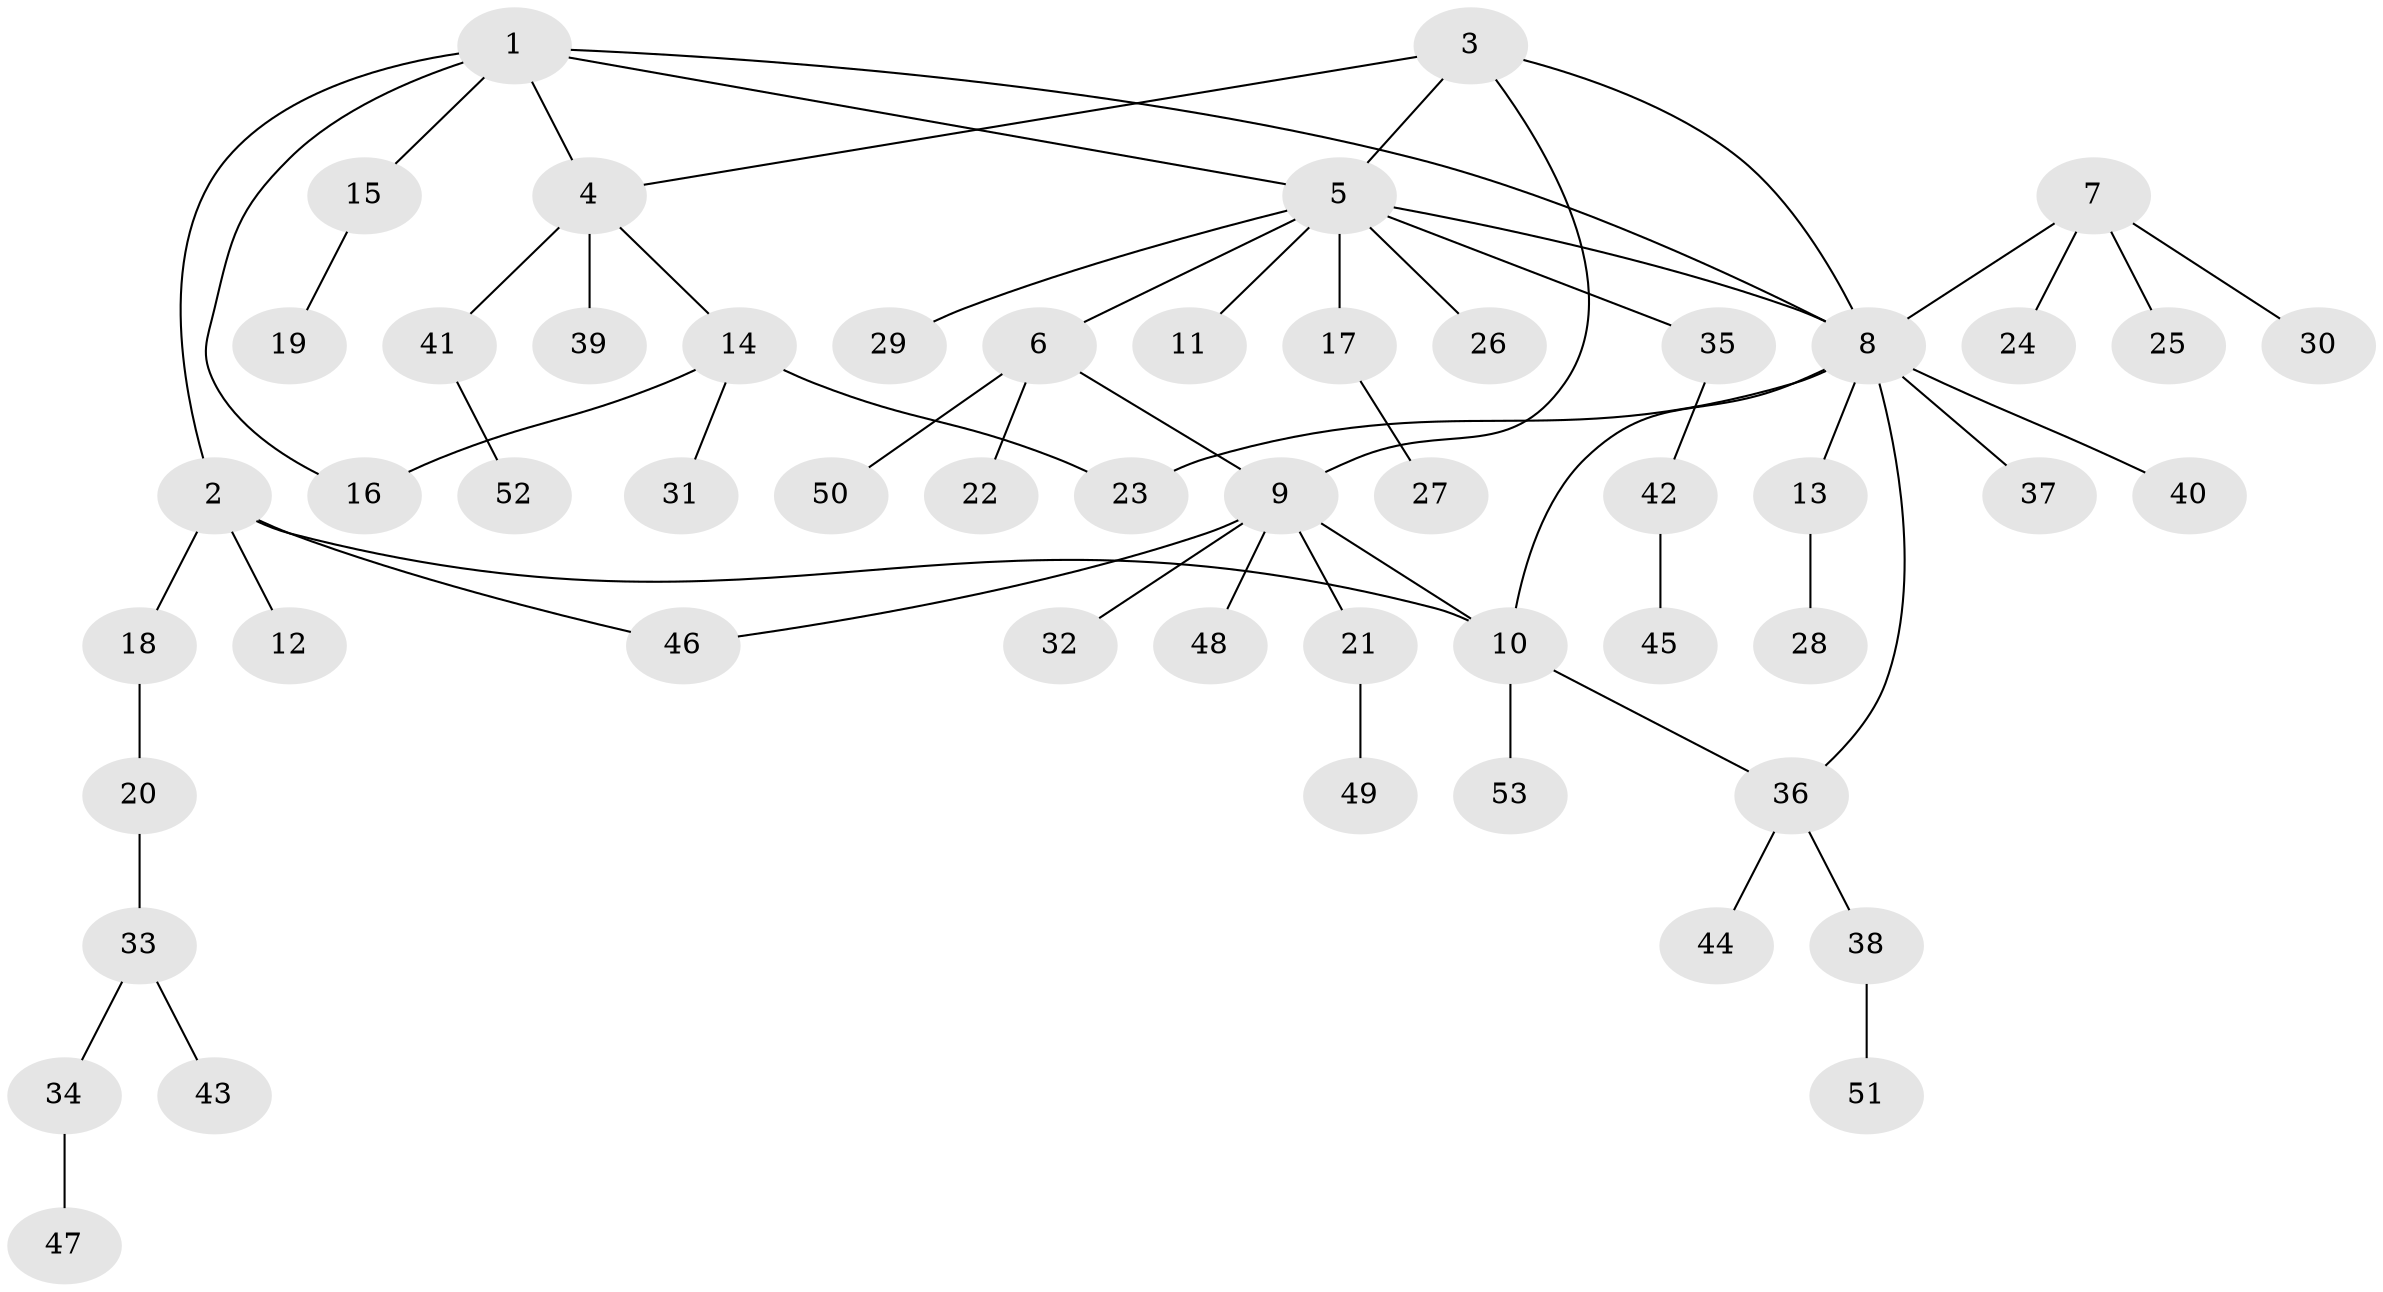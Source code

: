// Generated by graph-tools (version 1.1) at 2025/16/03/09/25 04:16:03]
// undirected, 53 vertices, 62 edges
graph export_dot {
graph [start="1"]
  node [color=gray90,style=filled];
  1;
  2;
  3;
  4;
  5;
  6;
  7;
  8;
  9;
  10;
  11;
  12;
  13;
  14;
  15;
  16;
  17;
  18;
  19;
  20;
  21;
  22;
  23;
  24;
  25;
  26;
  27;
  28;
  29;
  30;
  31;
  32;
  33;
  34;
  35;
  36;
  37;
  38;
  39;
  40;
  41;
  42;
  43;
  44;
  45;
  46;
  47;
  48;
  49;
  50;
  51;
  52;
  53;
  1 -- 2;
  1 -- 4;
  1 -- 5;
  1 -- 8;
  1 -- 15;
  1 -- 16;
  2 -- 10;
  2 -- 12;
  2 -- 18;
  2 -- 46;
  3 -- 4;
  3 -- 5;
  3 -- 8;
  3 -- 9;
  4 -- 14;
  4 -- 39;
  4 -- 41;
  5 -- 6;
  5 -- 8;
  5 -- 11;
  5 -- 17;
  5 -- 26;
  5 -- 29;
  5 -- 35;
  6 -- 9;
  6 -- 22;
  6 -- 50;
  7 -- 8;
  7 -- 24;
  7 -- 25;
  7 -- 30;
  8 -- 10;
  8 -- 13;
  8 -- 23;
  8 -- 36;
  8 -- 37;
  8 -- 40;
  9 -- 10;
  9 -- 21;
  9 -- 32;
  9 -- 46;
  9 -- 48;
  10 -- 36;
  10 -- 53;
  13 -- 28;
  14 -- 16;
  14 -- 23;
  14 -- 31;
  15 -- 19;
  17 -- 27;
  18 -- 20;
  20 -- 33;
  21 -- 49;
  33 -- 34;
  33 -- 43;
  34 -- 47;
  35 -- 42;
  36 -- 38;
  36 -- 44;
  38 -- 51;
  41 -- 52;
  42 -- 45;
}
